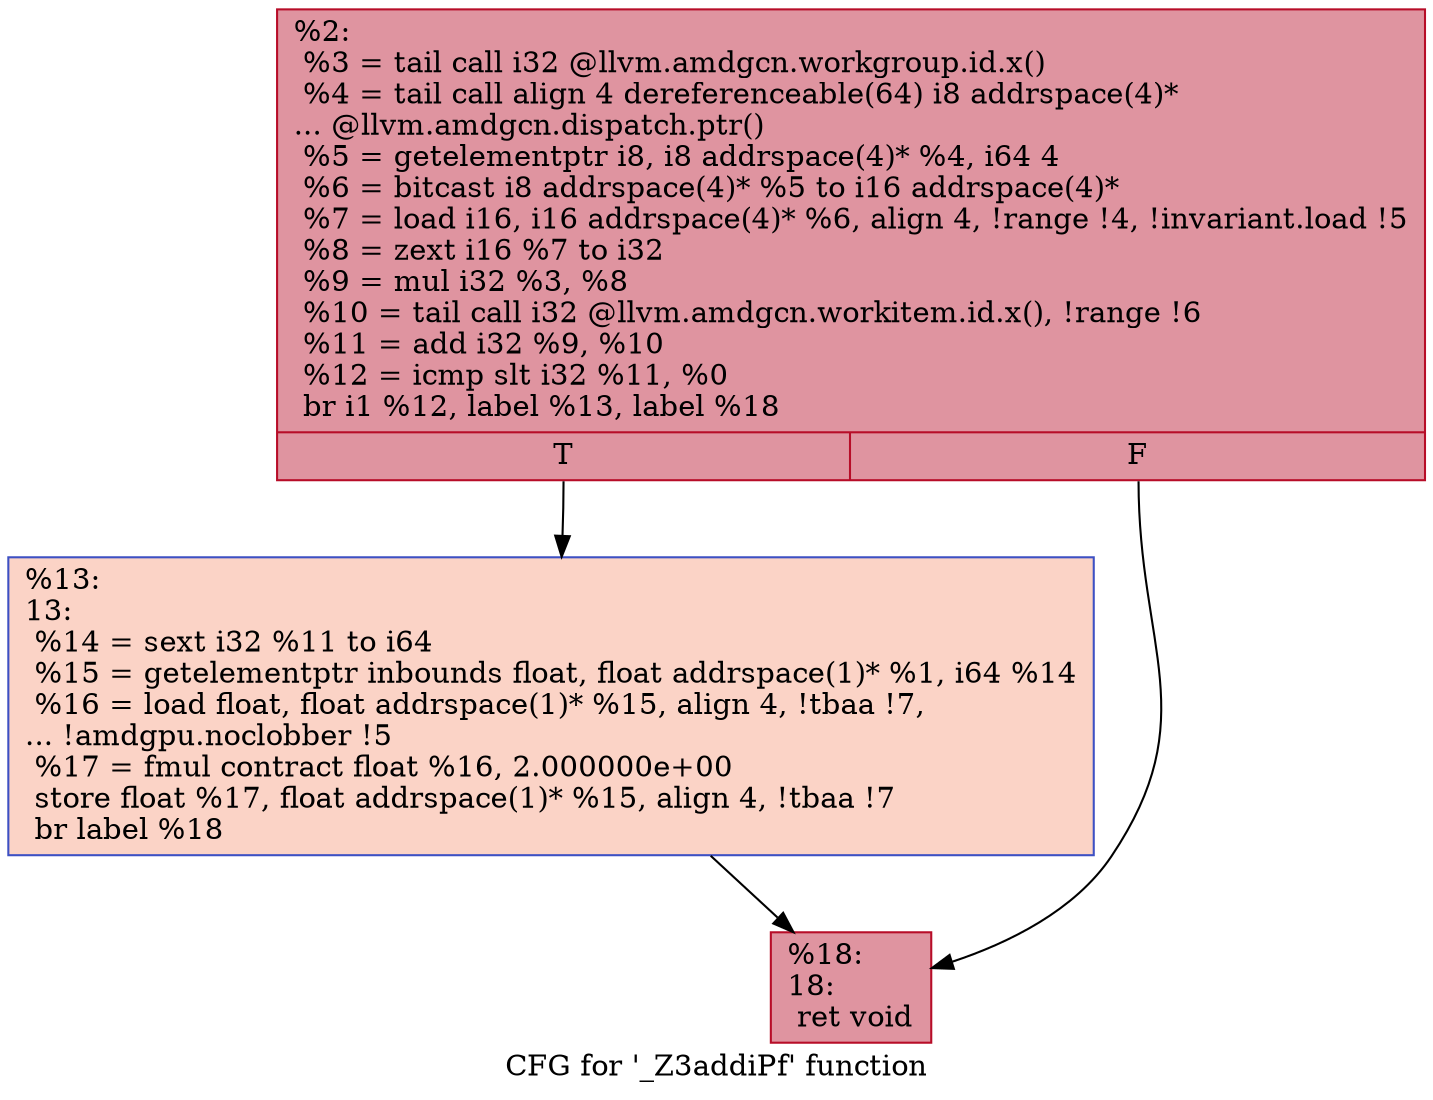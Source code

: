 digraph "CFG for '_Z3addiPf' function" {
	label="CFG for '_Z3addiPf' function";

	Node0x5ca7e90 [shape=record,color="#b70d28ff", style=filled, fillcolor="#b70d2870",label="{%2:\l  %3 = tail call i32 @llvm.amdgcn.workgroup.id.x()\l  %4 = tail call align 4 dereferenceable(64) i8 addrspace(4)*\l... @llvm.amdgcn.dispatch.ptr()\l  %5 = getelementptr i8, i8 addrspace(4)* %4, i64 4\l  %6 = bitcast i8 addrspace(4)* %5 to i16 addrspace(4)*\l  %7 = load i16, i16 addrspace(4)* %6, align 4, !range !4, !invariant.load !5\l  %8 = zext i16 %7 to i32\l  %9 = mul i32 %3, %8\l  %10 = tail call i32 @llvm.amdgcn.workitem.id.x(), !range !6\l  %11 = add i32 %9, %10\l  %12 = icmp slt i32 %11, %0\l  br i1 %12, label %13, label %18\l|{<s0>T|<s1>F}}"];
	Node0x5ca7e90:s0 -> Node0x5ca9dd0;
	Node0x5ca7e90:s1 -> Node0x5ca9e60;
	Node0x5ca9dd0 [shape=record,color="#3d50c3ff", style=filled, fillcolor="#f59c7d70",label="{%13:\l13:                                               \l  %14 = sext i32 %11 to i64\l  %15 = getelementptr inbounds float, float addrspace(1)* %1, i64 %14\l  %16 = load float, float addrspace(1)* %15, align 4, !tbaa !7,\l... !amdgpu.noclobber !5\l  %17 = fmul contract float %16, 2.000000e+00\l  store float %17, float addrspace(1)* %15, align 4, !tbaa !7\l  br label %18\l}"];
	Node0x5ca9dd0 -> Node0x5ca9e60;
	Node0x5ca9e60 [shape=record,color="#b70d28ff", style=filled, fillcolor="#b70d2870",label="{%18:\l18:                                               \l  ret void\l}"];
}
